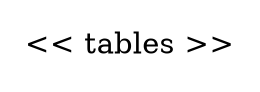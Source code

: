digraph models_diagram {
  graph [splines=ortho, nodesep=0.7]
  node [shape=plaintext]
  rankdir = LR

  <<< tables >>>
}
